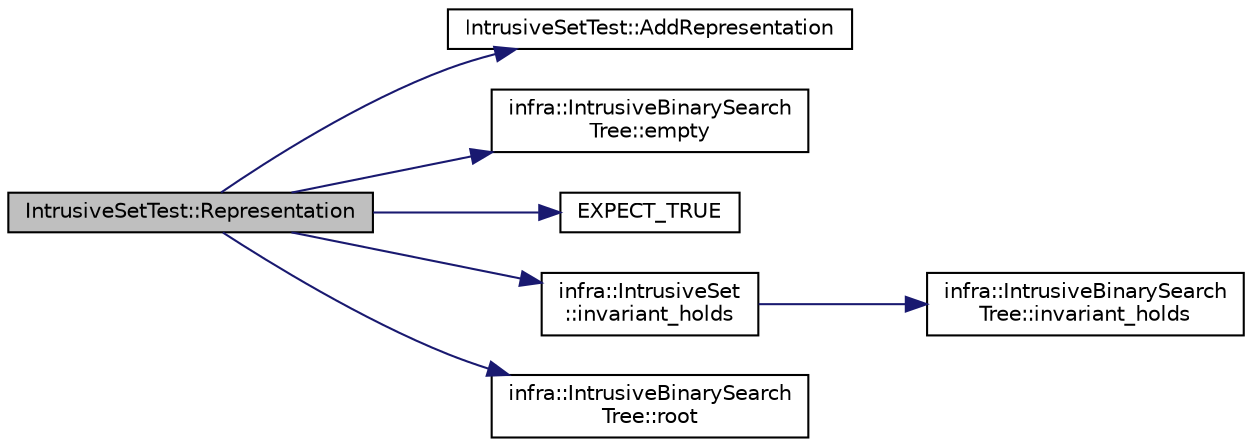 digraph "IntrusiveSetTest::Representation"
{
 // INTERACTIVE_SVG=YES
  edge [fontname="Helvetica",fontsize="10",labelfontname="Helvetica",labelfontsize="10"];
  node [fontname="Helvetica",fontsize="10",shape=record];
  rankdir="LR";
  Node3 [label="IntrusiveSetTest::Representation",height=0.2,width=0.4,color="black", fillcolor="grey75", style="filled", fontcolor="black"];
  Node3 -> Node4 [color="midnightblue",fontsize="10",style="solid",fontname="Helvetica"];
  Node4 [label="IntrusiveSetTest::AddRepresentation",height=0.2,width=0.4,color="black", fillcolor="white", style="filled",URL="$d6/d35/class_intrusive_set_test.html#a854d6e80c2c935b832f741db4b3065f6"];
  Node3 -> Node5 [color="midnightblue",fontsize="10",style="solid",fontname="Helvetica"];
  Node5 [label="infra::IntrusiveBinarySearch\lTree::empty",height=0.2,width=0.4,color="black", fillcolor="white", style="filled",URL="$d4/dc7/classinfra_1_1_intrusive_binary_search_tree.html#a978ac44a4740002aa819878aff9bc417"];
  Node3 -> Node6 [color="midnightblue",fontsize="10",style="solid",fontname="Helvetica"];
  Node6 [label="EXPECT_TRUE",height=0.2,width=0.4,color="black", fillcolor="white", style="filled",URL="$d6/def/_test_json_8cpp.html#a84dbe6e62bbec23a120a258315c7b6dc"];
  Node3 -> Node7 [color="midnightblue",fontsize="10",style="solid",fontname="Helvetica"];
  Node7 [label="infra::IntrusiveSet\l::invariant_holds",height=0.2,width=0.4,color="black", fillcolor="white", style="filled",URL="$df/d47/classinfra_1_1_intrusive_set.html#aeaf4c34bde973c18db76a68e7befe5d9"];
  Node7 -> Node8 [color="midnightblue",fontsize="10",style="solid",fontname="Helvetica"];
  Node8 [label="infra::IntrusiveBinarySearch\lTree::invariant_holds",height=0.2,width=0.4,color="black", fillcolor="white", style="filled",URL="$d4/dc7/classinfra_1_1_intrusive_binary_search_tree.html#acdad2d9145618fab2be04b48772a40aa"];
  Node3 -> Node9 [color="midnightblue",fontsize="10",style="solid",fontname="Helvetica"];
  Node9 [label="infra::IntrusiveBinarySearch\lTree::root",height=0.2,width=0.4,color="black", fillcolor="white", style="filled",URL="$d4/dc7/classinfra_1_1_intrusive_binary_search_tree.html#a754b3f73e97fbf27f298cd6ad650a9a6"];
}
